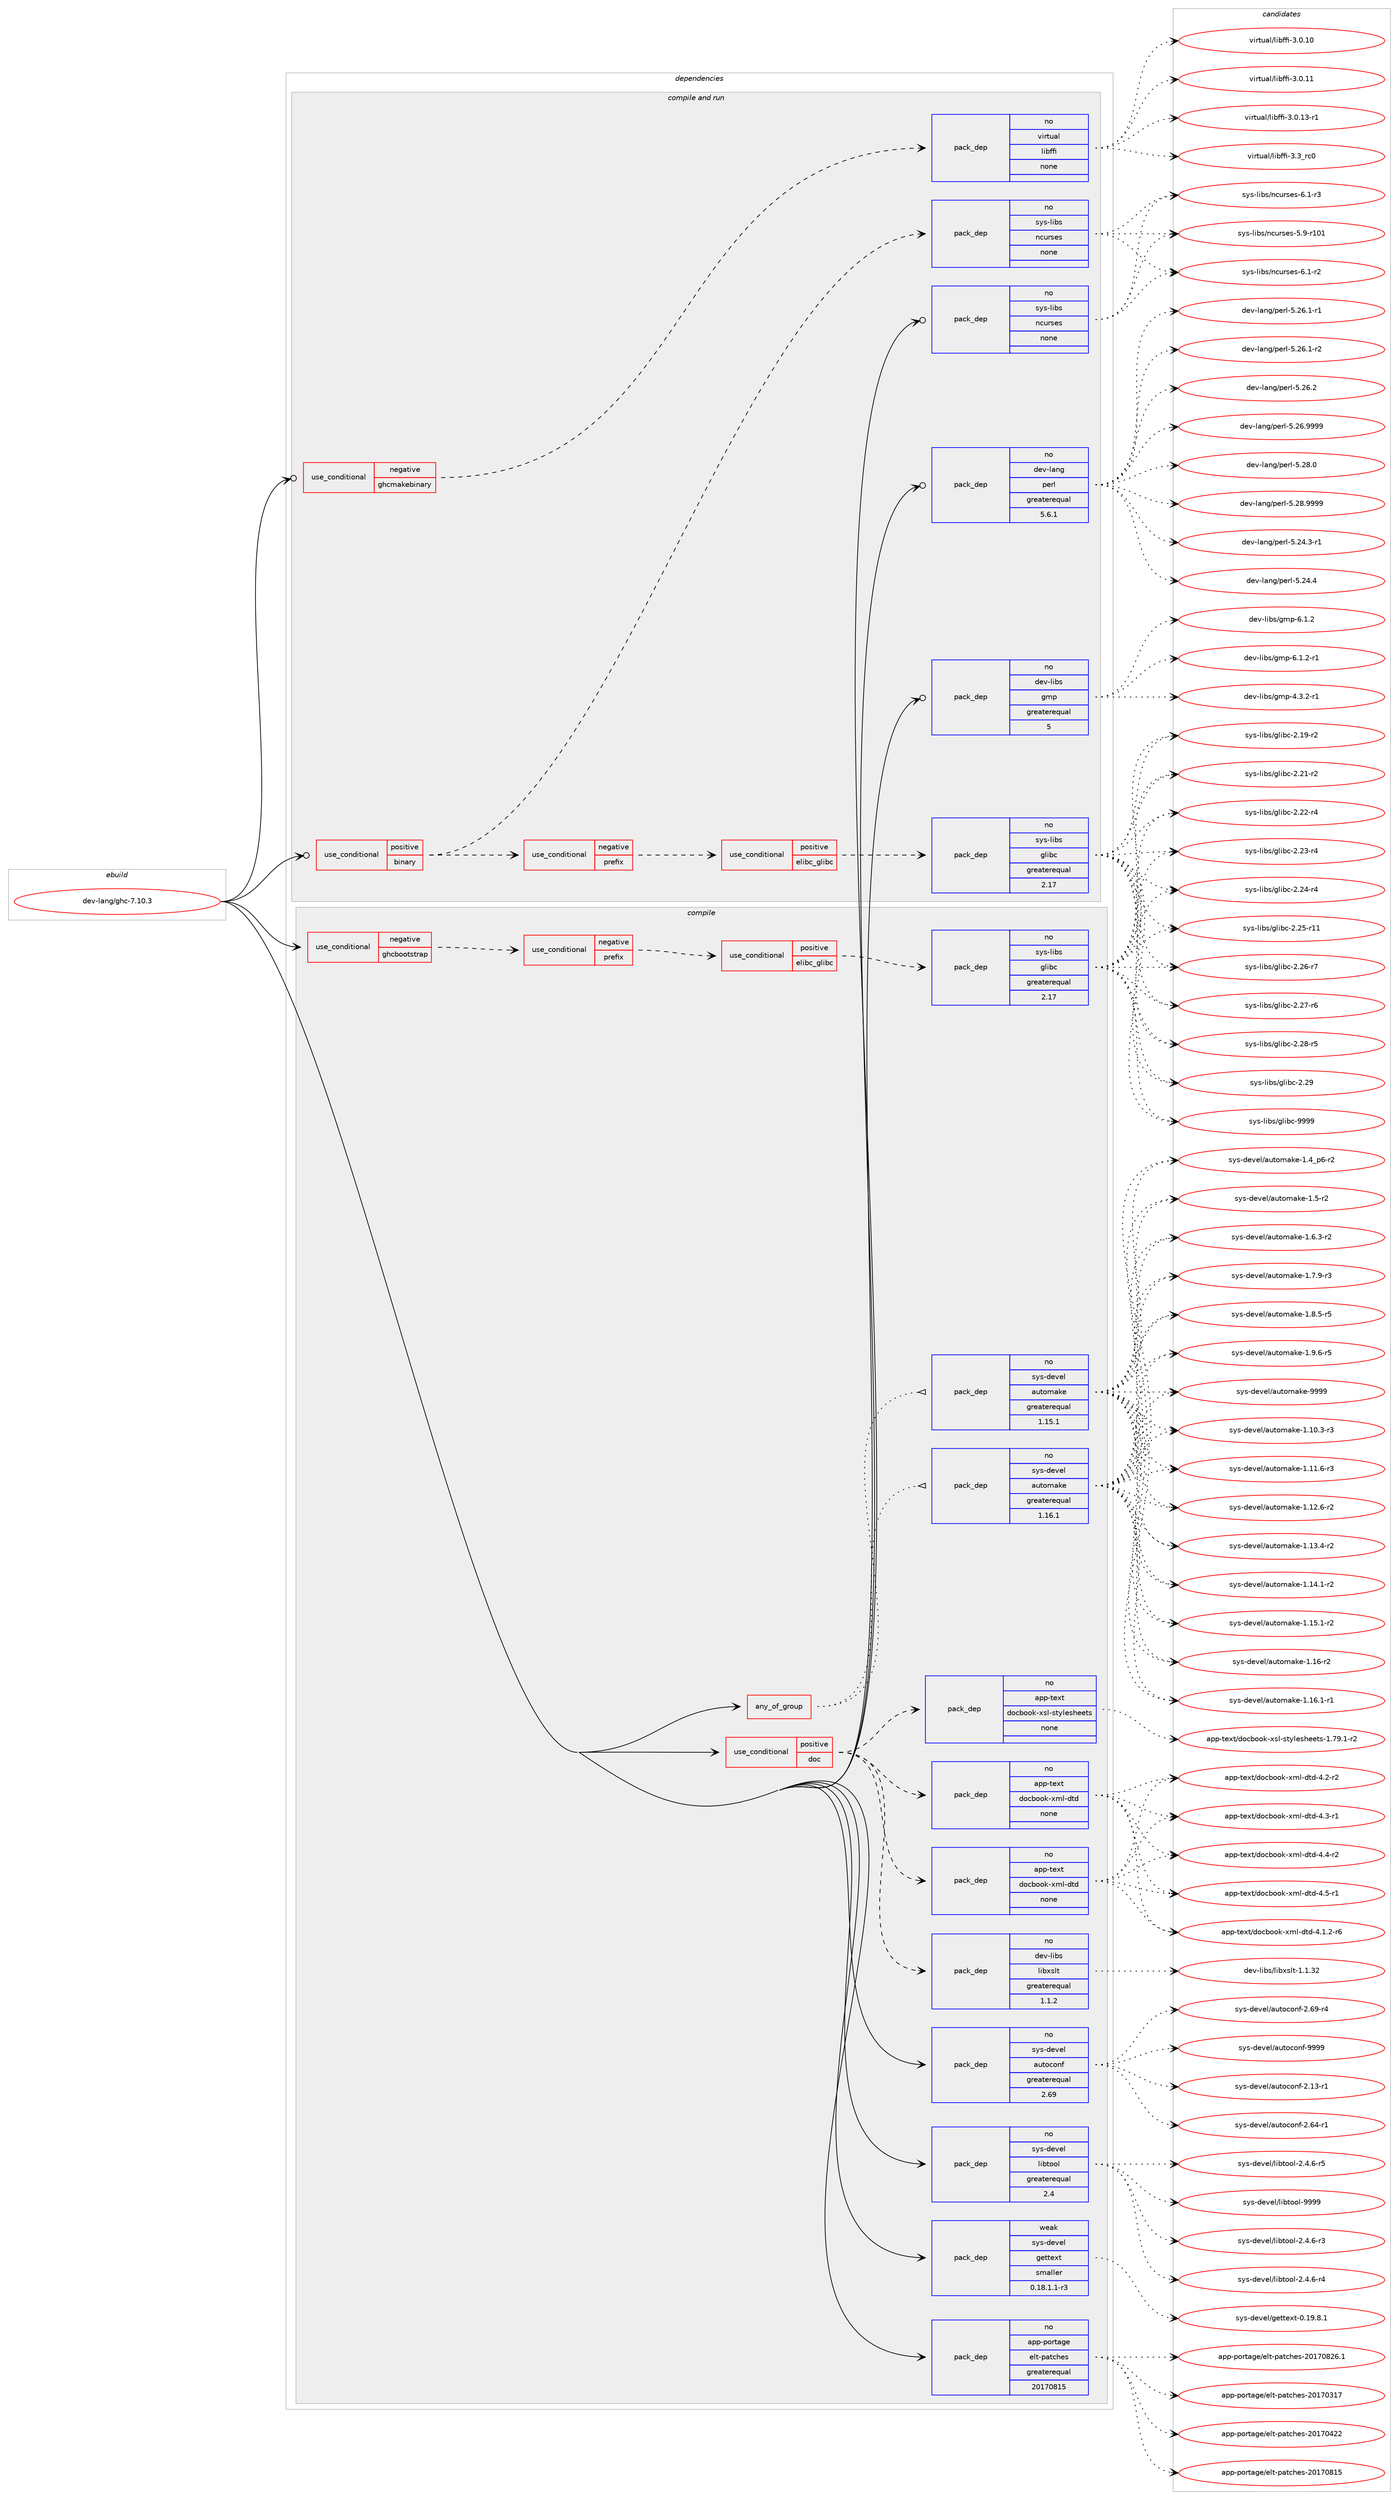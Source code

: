 digraph prolog {

# *************
# Graph options
# *************

newrank=true;
concentrate=true;
compound=true;
graph [rankdir=LR,fontname=Helvetica,fontsize=10,ranksep=1.5];#, ranksep=2.5, nodesep=0.2];
edge  [arrowhead=vee];
node  [fontname=Helvetica,fontsize=10];

# **********
# The ebuild
# **********

subgraph cluster_leftcol {
color=gray;
rank=same;
label=<<i>ebuild</i>>;
id [label="dev-lang/ghc-7.10.3", color=red, width=4, href="../dev-lang/ghc-7.10.3.svg"];
}

# ****************
# The dependencies
# ****************

subgraph cluster_midcol {
color=gray;
label=<<i>dependencies</i>>;
subgraph cluster_compile {
fillcolor="#eeeeee";
style=filled;
label=<<i>compile</i>>;
subgraph any21919 {
dependency1358641 [label=<<TABLE BORDER="0" CELLBORDER="1" CELLSPACING="0" CELLPADDING="4"><TR><TD CELLPADDING="10">any_of_group</TD></TR></TABLE>>, shape=none, color=red];subgraph pack972569 {
dependency1358642 [label=<<TABLE BORDER="0" CELLBORDER="1" CELLSPACING="0" CELLPADDING="4" WIDTH="220"><TR><TD ROWSPAN="6" CELLPADDING="30">pack_dep</TD></TR><TR><TD WIDTH="110">no</TD></TR><TR><TD>sys-devel</TD></TR><TR><TD>automake</TD></TR><TR><TD>greaterequal</TD></TR><TR><TD>1.16.1</TD></TR></TABLE>>, shape=none, color=blue];
}
dependency1358641:e -> dependency1358642:w [weight=20,style="dotted",arrowhead="oinv"];
subgraph pack972570 {
dependency1358643 [label=<<TABLE BORDER="0" CELLBORDER="1" CELLSPACING="0" CELLPADDING="4" WIDTH="220"><TR><TD ROWSPAN="6" CELLPADDING="30">pack_dep</TD></TR><TR><TD WIDTH="110">no</TD></TR><TR><TD>sys-devel</TD></TR><TR><TD>automake</TD></TR><TR><TD>greaterequal</TD></TR><TR><TD>1.15.1</TD></TR></TABLE>>, shape=none, color=blue];
}
dependency1358641:e -> dependency1358643:w [weight=20,style="dotted",arrowhead="oinv"];
}
id:e -> dependency1358641:w [weight=20,style="solid",arrowhead="vee"];
subgraph cond363601 {
dependency1358644 [label=<<TABLE BORDER="0" CELLBORDER="1" CELLSPACING="0" CELLPADDING="4"><TR><TD ROWSPAN="3" CELLPADDING="10">use_conditional</TD></TR><TR><TD>negative</TD></TR><TR><TD>ghcbootstrap</TD></TR></TABLE>>, shape=none, color=red];
subgraph cond363602 {
dependency1358645 [label=<<TABLE BORDER="0" CELLBORDER="1" CELLSPACING="0" CELLPADDING="4"><TR><TD ROWSPAN="3" CELLPADDING="10">use_conditional</TD></TR><TR><TD>negative</TD></TR><TR><TD>prefix</TD></TR></TABLE>>, shape=none, color=red];
subgraph cond363603 {
dependency1358646 [label=<<TABLE BORDER="0" CELLBORDER="1" CELLSPACING="0" CELLPADDING="4"><TR><TD ROWSPAN="3" CELLPADDING="10">use_conditional</TD></TR><TR><TD>positive</TD></TR><TR><TD>elibc_glibc</TD></TR></TABLE>>, shape=none, color=red];
subgraph pack972571 {
dependency1358647 [label=<<TABLE BORDER="0" CELLBORDER="1" CELLSPACING="0" CELLPADDING="4" WIDTH="220"><TR><TD ROWSPAN="6" CELLPADDING="30">pack_dep</TD></TR><TR><TD WIDTH="110">no</TD></TR><TR><TD>sys-libs</TD></TR><TR><TD>glibc</TD></TR><TR><TD>greaterequal</TD></TR><TR><TD>2.17</TD></TR></TABLE>>, shape=none, color=blue];
}
dependency1358646:e -> dependency1358647:w [weight=20,style="dashed",arrowhead="vee"];
}
dependency1358645:e -> dependency1358646:w [weight=20,style="dashed",arrowhead="vee"];
}
dependency1358644:e -> dependency1358645:w [weight=20,style="dashed",arrowhead="vee"];
}
id:e -> dependency1358644:w [weight=20,style="solid",arrowhead="vee"];
subgraph cond363604 {
dependency1358648 [label=<<TABLE BORDER="0" CELLBORDER="1" CELLSPACING="0" CELLPADDING="4"><TR><TD ROWSPAN="3" CELLPADDING="10">use_conditional</TD></TR><TR><TD>positive</TD></TR><TR><TD>doc</TD></TR></TABLE>>, shape=none, color=red];
subgraph pack972572 {
dependency1358649 [label=<<TABLE BORDER="0" CELLBORDER="1" CELLSPACING="0" CELLPADDING="4" WIDTH="220"><TR><TD ROWSPAN="6" CELLPADDING="30">pack_dep</TD></TR><TR><TD WIDTH="110">no</TD></TR><TR><TD>app-text</TD></TR><TR><TD>docbook-xml-dtd</TD></TR><TR><TD>none</TD></TR><TR><TD></TD></TR></TABLE>>, shape=none, color=blue];
}
dependency1358648:e -> dependency1358649:w [weight=20,style="dashed",arrowhead="vee"];
subgraph pack972573 {
dependency1358650 [label=<<TABLE BORDER="0" CELLBORDER="1" CELLSPACING="0" CELLPADDING="4" WIDTH="220"><TR><TD ROWSPAN="6" CELLPADDING="30">pack_dep</TD></TR><TR><TD WIDTH="110">no</TD></TR><TR><TD>app-text</TD></TR><TR><TD>docbook-xml-dtd</TD></TR><TR><TD>none</TD></TR><TR><TD></TD></TR></TABLE>>, shape=none, color=blue];
}
dependency1358648:e -> dependency1358650:w [weight=20,style="dashed",arrowhead="vee"];
subgraph pack972574 {
dependency1358651 [label=<<TABLE BORDER="0" CELLBORDER="1" CELLSPACING="0" CELLPADDING="4" WIDTH="220"><TR><TD ROWSPAN="6" CELLPADDING="30">pack_dep</TD></TR><TR><TD WIDTH="110">no</TD></TR><TR><TD>app-text</TD></TR><TR><TD>docbook-xsl-stylesheets</TD></TR><TR><TD>none</TD></TR><TR><TD></TD></TR></TABLE>>, shape=none, color=blue];
}
dependency1358648:e -> dependency1358651:w [weight=20,style="dashed",arrowhead="vee"];
subgraph pack972575 {
dependency1358652 [label=<<TABLE BORDER="0" CELLBORDER="1" CELLSPACING="0" CELLPADDING="4" WIDTH="220"><TR><TD ROWSPAN="6" CELLPADDING="30">pack_dep</TD></TR><TR><TD WIDTH="110">no</TD></TR><TR><TD>dev-libs</TD></TR><TR><TD>libxslt</TD></TR><TR><TD>greaterequal</TD></TR><TR><TD>1.1.2</TD></TR></TABLE>>, shape=none, color=blue];
}
dependency1358648:e -> dependency1358652:w [weight=20,style="dashed",arrowhead="vee"];
}
id:e -> dependency1358648:w [weight=20,style="solid",arrowhead="vee"];
subgraph pack972576 {
dependency1358653 [label=<<TABLE BORDER="0" CELLBORDER="1" CELLSPACING="0" CELLPADDING="4" WIDTH="220"><TR><TD ROWSPAN="6" CELLPADDING="30">pack_dep</TD></TR><TR><TD WIDTH="110">no</TD></TR><TR><TD>app-portage</TD></TR><TR><TD>elt-patches</TD></TR><TR><TD>greaterequal</TD></TR><TR><TD>20170815</TD></TR></TABLE>>, shape=none, color=blue];
}
id:e -> dependency1358653:w [weight=20,style="solid",arrowhead="vee"];
subgraph pack972577 {
dependency1358654 [label=<<TABLE BORDER="0" CELLBORDER="1" CELLSPACING="0" CELLPADDING="4" WIDTH="220"><TR><TD ROWSPAN="6" CELLPADDING="30">pack_dep</TD></TR><TR><TD WIDTH="110">no</TD></TR><TR><TD>sys-devel</TD></TR><TR><TD>autoconf</TD></TR><TR><TD>greaterequal</TD></TR><TR><TD>2.69</TD></TR></TABLE>>, shape=none, color=blue];
}
id:e -> dependency1358654:w [weight=20,style="solid",arrowhead="vee"];
subgraph pack972578 {
dependency1358655 [label=<<TABLE BORDER="0" CELLBORDER="1" CELLSPACING="0" CELLPADDING="4" WIDTH="220"><TR><TD ROWSPAN="6" CELLPADDING="30">pack_dep</TD></TR><TR><TD WIDTH="110">no</TD></TR><TR><TD>sys-devel</TD></TR><TR><TD>libtool</TD></TR><TR><TD>greaterequal</TD></TR><TR><TD>2.4</TD></TR></TABLE>>, shape=none, color=blue];
}
id:e -> dependency1358655:w [weight=20,style="solid",arrowhead="vee"];
subgraph pack972579 {
dependency1358656 [label=<<TABLE BORDER="0" CELLBORDER="1" CELLSPACING="0" CELLPADDING="4" WIDTH="220"><TR><TD ROWSPAN="6" CELLPADDING="30">pack_dep</TD></TR><TR><TD WIDTH="110">weak</TD></TR><TR><TD>sys-devel</TD></TR><TR><TD>gettext</TD></TR><TR><TD>smaller</TD></TR><TR><TD>0.18.1.1-r3</TD></TR></TABLE>>, shape=none, color=blue];
}
id:e -> dependency1358656:w [weight=20,style="solid",arrowhead="vee"];
}
subgraph cluster_compileandrun {
fillcolor="#eeeeee";
style=filled;
label=<<i>compile and run</i>>;
subgraph cond363605 {
dependency1358657 [label=<<TABLE BORDER="0" CELLBORDER="1" CELLSPACING="0" CELLPADDING="4"><TR><TD ROWSPAN="3" CELLPADDING="10">use_conditional</TD></TR><TR><TD>negative</TD></TR><TR><TD>ghcmakebinary</TD></TR></TABLE>>, shape=none, color=red];
subgraph pack972580 {
dependency1358658 [label=<<TABLE BORDER="0" CELLBORDER="1" CELLSPACING="0" CELLPADDING="4" WIDTH="220"><TR><TD ROWSPAN="6" CELLPADDING="30">pack_dep</TD></TR><TR><TD WIDTH="110">no</TD></TR><TR><TD>virtual</TD></TR><TR><TD>libffi</TD></TR><TR><TD>none</TD></TR><TR><TD></TD></TR></TABLE>>, shape=none, color=blue];
}
dependency1358657:e -> dependency1358658:w [weight=20,style="dashed",arrowhead="vee"];
}
id:e -> dependency1358657:w [weight=20,style="solid",arrowhead="odotvee"];
subgraph cond363606 {
dependency1358659 [label=<<TABLE BORDER="0" CELLBORDER="1" CELLSPACING="0" CELLPADDING="4"><TR><TD ROWSPAN="3" CELLPADDING="10">use_conditional</TD></TR><TR><TD>positive</TD></TR><TR><TD>binary</TD></TR></TABLE>>, shape=none, color=red];
subgraph cond363607 {
dependency1358660 [label=<<TABLE BORDER="0" CELLBORDER="1" CELLSPACING="0" CELLPADDING="4"><TR><TD ROWSPAN="3" CELLPADDING="10">use_conditional</TD></TR><TR><TD>negative</TD></TR><TR><TD>prefix</TD></TR></TABLE>>, shape=none, color=red];
subgraph cond363608 {
dependency1358661 [label=<<TABLE BORDER="0" CELLBORDER="1" CELLSPACING="0" CELLPADDING="4"><TR><TD ROWSPAN="3" CELLPADDING="10">use_conditional</TD></TR><TR><TD>positive</TD></TR><TR><TD>elibc_glibc</TD></TR></TABLE>>, shape=none, color=red];
subgraph pack972581 {
dependency1358662 [label=<<TABLE BORDER="0" CELLBORDER="1" CELLSPACING="0" CELLPADDING="4" WIDTH="220"><TR><TD ROWSPAN="6" CELLPADDING="30">pack_dep</TD></TR><TR><TD WIDTH="110">no</TD></TR><TR><TD>sys-libs</TD></TR><TR><TD>glibc</TD></TR><TR><TD>greaterequal</TD></TR><TR><TD>2.17</TD></TR></TABLE>>, shape=none, color=blue];
}
dependency1358661:e -> dependency1358662:w [weight=20,style="dashed",arrowhead="vee"];
}
dependency1358660:e -> dependency1358661:w [weight=20,style="dashed",arrowhead="vee"];
}
dependency1358659:e -> dependency1358660:w [weight=20,style="dashed",arrowhead="vee"];
subgraph pack972582 {
dependency1358663 [label=<<TABLE BORDER="0" CELLBORDER="1" CELLSPACING="0" CELLPADDING="4" WIDTH="220"><TR><TD ROWSPAN="6" CELLPADDING="30">pack_dep</TD></TR><TR><TD WIDTH="110">no</TD></TR><TR><TD>sys-libs</TD></TR><TR><TD>ncurses</TD></TR><TR><TD>none</TD></TR><TR><TD></TD></TR></TABLE>>, shape=none, color=blue];
}
dependency1358659:e -> dependency1358663:w [weight=20,style="dashed",arrowhead="vee"];
}
id:e -> dependency1358659:w [weight=20,style="solid",arrowhead="odotvee"];
subgraph pack972583 {
dependency1358664 [label=<<TABLE BORDER="0" CELLBORDER="1" CELLSPACING="0" CELLPADDING="4" WIDTH="220"><TR><TD ROWSPAN="6" CELLPADDING="30">pack_dep</TD></TR><TR><TD WIDTH="110">no</TD></TR><TR><TD>dev-lang</TD></TR><TR><TD>perl</TD></TR><TR><TD>greaterequal</TD></TR><TR><TD>5.6.1</TD></TR></TABLE>>, shape=none, color=blue];
}
id:e -> dependency1358664:w [weight=20,style="solid",arrowhead="odotvee"];
subgraph pack972584 {
dependency1358665 [label=<<TABLE BORDER="0" CELLBORDER="1" CELLSPACING="0" CELLPADDING="4" WIDTH="220"><TR><TD ROWSPAN="6" CELLPADDING="30">pack_dep</TD></TR><TR><TD WIDTH="110">no</TD></TR><TR><TD>dev-libs</TD></TR><TR><TD>gmp</TD></TR><TR><TD>greaterequal</TD></TR><TR><TD>5</TD></TR></TABLE>>, shape=none, color=blue];
}
id:e -> dependency1358665:w [weight=20,style="solid",arrowhead="odotvee"];
subgraph pack972585 {
dependency1358666 [label=<<TABLE BORDER="0" CELLBORDER="1" CELLSPACING="0" CELLPADDING="4" WIDTH="220"><TR><TD ROWSPAN="6" CELLPADDING="30">pack_dep</TD></TR><TR><TD WIDTH="110">no</TD></TR><TR><TD>sys-libs</TD></TR><TR><TD>ncurses</TD></TR><TR><TD>none</TD></TR><TR><TD></TD></TR></TABLE>>, shape=none, color=blue];
}
id:e -> dependency1358666:w [weight=20,style="solid",arrowhead="odotvee"];
}
subgraph cluster_run {
fillcolor="#eeeeee";
style=filled;
label=<<i>run</i>>;
}
}

# **************
# The candidates
# **************

subgraph cluster_choices {
rank=same;
color=gray;
label=<<i>candidates</i>>;

subgraph choice972569 {
color=black;
nodesep=1;
choice11512111545100101118101108479711711611110997107101454946494846514511451 [label="sys-devel/automake-1.10.3-r3", color=red, width=4,href="../sys-devel/automake-1.10.3-r3.svg"];
choice11512111545100101118101108479711711611110997107101454946494946544511451 [label="sys-devel/automake-1.11.6-r3", color=red, width=4,href="../sys-devel/automake-1.11.6-r3.svg"];
choice11512111545100101118101108479711711611110997107101454946495046544511450 [label="sys-devel/automake-1.12.6-r2", color=red, width=4,href="../sys-devel/automake-1.12.6-r2.svg"];
choice11512111545100101118101108479711711611110997107101454946495146524511450 [label="sys-devel/automake-1.13.4-r2", color=red, width=4,href="../sys-devel/automake-1.13.4-r2.svg"];
choice11512111545100101118101108479711711611110997107101454946495246494511450 [label="sys-devel/automake-1.14.1-r2", color=red, width=4,href="../sys-devel/automake-1.14.1-r2.svg"];
choice11512111545100101118101108479711711611110997107101454946495346494511450 [label="sys-devel/automake-1.15.1-r2", color=red, width=4,href="../sys-devel/automake-1.15.1-r2.svg"];
choice1151211154510010111810110847971171161111099710710145494649544511450 [label="sys-devel/automake-1.16-r2", color=red, width=4,href="../sys-devel/automake-1.16-r2.svg"];
choice11512111545100101118101108479711711611110997107101454946495446494511449 [label="sys-devel/automake-1.16.1-r1", color=red, width=4,href="../sys-devel/automake-1.16.1-r1.svg"];
choice115121115451001011181011084797117116111109971071014549465295112544511450 [label="sys-devel/automake-1.4_p6-r2", color=red, width=4,href="../sys-devel/automake-1.4_p6-r2.svg"];
choice11512111545100101118101108479711711611110997107101454946534511450 [label="sys-devel/automake-1.5-r2", color=red, width=4,href="../sys-devel/automake-1.5-r2.svg"];
choice115121115451001011181011084797117116111109971071014549465446514511450 [label="sys-devel/automake-1.6.3-r2", color=red, width=4,href="../sys-devel/automake-1.6.3-r2.svg"];
choice115121115451001011181011084797117116111109971071014549465546574511451 [label="sys-devel/automake-1.7.9-r3", color=red, width=4,href="../sys-devel/automake-1.7.9-r3.svg"];
choice115121115451001011181011084797117116111109971071014549465646534511453 [label="sys-devel/automake-1.8.5-r5", color=red, width=4,href="../sys-devel/automake-1.8.5-r5.svg"];
choice115121115451001011181011084797117116111109971071014549465746544511453 [label="sys-devel/automake-1.9.6-r5", color=red, width=4,href="../sys-devel/automake-1.9.6-r5.svg"];
choice115121115451001011181011084797117116111109971071014557575757 [label="sys-devel/automake-9999", color=red, width=4,href="../sys-devel/automake-9999.svg"];
dependency1358642:e -> choice11512111545100101118101108479711711611110997107101454946494846514511451:w [style=dotted,weight="100"];
dependency1358642:e -> choice11512111545100101118101108479711711611110997107101454946494946544511451:w [style=dotted,weight="100"];
dependency1358642:e -> choice11512111545100101118101108479711711611110997107101454946495046544511450:w [style=dotted,weight="100"];
dependency1358642:e -> choice11512111545100101118101108479711711611110997107101454946495146524511450:w [style=dotted,weight="100"];
dependency1358642:e -> choice11512111545100101118101108479711711611110997107101454946495246494511450:w [style=dotted,weight="100"];
dependency1358642:e -> choice11512111545100101118101108479711711611110997107101454946495346494511450:w [style=dotted,weight="100"];
dependency1358642:e -> choice1151211154510010111810110847971171161111099710710145494649544511450:w [style=dotted,weight="100"];
dependency1358642:e -> choice11512111545100101118101108479711711611110997107101454946495446494511449:w [style=dotted,weight="100"];
dependency1358642:e -> choice115121115451001011181011084797117116111109971071014549465295112544511450:w [style=dotted,weight="100"];
dependency1358642:e -> choice11512111545100101118101108479711711611110997107101454946534511450:w [style=dotted,weight="100"];
dependency1358642:e -> choice115121115451001011181011084797117116111109971071014549465446514511450:w [style=dotted,weight="100"];
dependency1358642:e -> choice115121115451001011181011084797117116111109971071014549465546574511451:w [style=dotted,weight="100"];
dependency1358642:e -> choice115121115451001011181011084797117116111109971071014549465646534511453:w [style=dotted,weight="100"];
dependency1358642:e -> choice115121115451001011181011084797117116111109971071014549465746544511453:w [style=dotted,weight="100"];
dependency1358642:e -> choice115121115451001011181011084797117116111109971071014557575757:w [style=dotted,weight="100"];
}
subgraph choice972570 {
color=black;
nodesep=1;
choice11512111545100101118101108479711711611110997107101454946494846514511451 [label="sys-devel/automake-1.10.3-r3", color=red, width=4,href="../sys-devel/automake-1.10.3-r3.svg"];
choice11512111545100101118101108479711711611110997107101454946494946544511451 [label="sys-devel/automake-1.11.6-r3", color=red, width=4,href="../sys-devel/automake-1.11.6-r3.svg"];
choice11512111545100101118101108479711711611110997107101454946495046544511450 [label="sys-devel/automake-1.12.6-r2", color=red, width=4,href="../sys-devel/automake-1.12.6-r2.svg"];
choice11512111545100101118101108479711711611110997107101454946495146524511450 [label="sys-devel/automake-1.13.4-r2", color=red, width=4,href="../sys-devel/automake-1.13.4-r2.svg"];
choice11512111545100101118101108479711711611110997107101454946495246494511450 [label="sys-devel/automake-1.14.1-r2", color=red, width=4,href="../sys-devel/automake-1.14.1-r2.svg"];
choice11512111545100101118101108479711711611110997107101454946495346494511450 [label="sys-devel/automake-1.15.1-r2", color=red, width=4,href="../sys-devel/automake-1.15.1-r2.svg"];
choice1151211154510010111810110847971171161111099710710145494649544511450 [label="sys-devel/automake-1.16-r2", color=red, width=4,href="../sys-devel/automake-1.16-r2.svg"];
choice11512111545100101118101108479711711611110997107101454946495446494511449 [label="sys-devel/automake-1.16.1-r1", color=red, width=4,href="../sys-devel/automake-1.16.1-r1.svg"];
choice115121115451001011181011084797117116111109971071014549465295112544511450 [label="sys-devel/automake-1.4_p6-r2", color=red, width=4,href="../sys-devel/automake-1.4_p6-r2.svg"];
choice11512111545100101118101108479711711611110997107101454946534511450 [label="sys-devel/automake-1.5-r2", color=red, width=4,href="../sys-devel/automake-1.5-r2.svg"];
choice115121115451001011181011084797117116111109971071014549465446514511450 [label="sys-devel/automake-1.6.3-r2", color=red, width=4,href="../sys-devel/automake-1.6.3-r2.svg"];
choice115121115451001011181011084797117116111109971071014549465546574511451 [label="sys-devel/automake-1.7.9-r3", color=red, width=4,href="../sys-devel/automake-1.7.9-r3.svg"];
choice115121115451001011181011084797117116111109971071014549465646534511453 [label="sys-devel/automake-1.8.5-r5", color=red, width=4,href="../sys-devel/automake-1.8.5-r5.svg"];
choice115121115451001011181011084797117116111109971071014549465746544511453 [label="sys-devel/automake-1.9.6-r5", color=red, width=4,href="../sys-devel/automake-1.9.6-r5.svg"];
choice115121115451001011181011084797117116111109971071014557575757 [label="sys-devel/automake-9999", color=red, width=4,href="../sys-devel/automake-9999.svg"];
dependency1358643:e -> choice11512111545100101118101108479711711611110997107101454946494846514511451:w [style=dotted,weight="100"];
dependency1358643:e -> choice11512111545100101118101108479711711611110997107101454946494946544511451:w [style=dotted,weight="100"];
dependency1358643:e -> choice11512111545100101118101108479711711611110997107101454946495046544511450:w [style=dotted,weight="100"];
dependency1358643:e -> choice11512111545100101118101108479711711611110997107101454946495146524511450:w [style=dotted,weight="100"];
dependency1358643:e -> choice11512111545100101118101108479711711611110997107101454946495246494511450:w [style=dotted,weight="100"];
dependency1358643:e -> choice11512111545100101118101108479711711611110997107101454946495346494511450:w [style=dotted,weight="100"];
dependency1358643:e -> choice1151211154510010111810110847971171161111099710710145494649544511450:w [style=dotted,weight="100"];
dependency1358643:e -> choice11512111545100101118101108479711711611110997107101454946495446494511449:w [style=dotted,weight="100"];
dependency1358643:e -> choice115121115451001011181011084797117116111109971071014549465295112544511450:w [style=dotted,weight="100"];
dependency1358643:e -> choice11512111545100101118101108479711711611110997107101454946534511450:w [style=dotted,weight="100"];
dependency1358643:e -> choice115121115451001011181011084797117116111109971071014549465446514511450:w [style=dotted,weight="100"];
dependency1358643:e -> choice115121115451001011181011084797117116111109971071014549465546574511451:w [style=dotted,weight="100"];
dependency1358643:e -> choice115121115451001011181011084797117116111109971071014549465646534511453:w [style=dotted,weight="100"];
dependency1358643:e -> choice115121115451001011181011084797117116111109971071014549465746544511453:w [style=dotted,weight="100"];
dependency1358643:e -> choice115121115451001011181011084797117116111109971071014557575757:w [style=dotted,weight="100"];
}
subgraph choice972571 {
color=black;
nodesep=1;
choice115121115451081059811547103108105989945504649574511450 [label="sys-libs/glibc-2.19-r2", color=red, width=4,href="../sys-libs/glibc-2.19-r2.svg"];
choice115121115451081059811547103108105989945504650494511450 [label="sys-libs/glibc-2.21-r2", color=red, width=4,href="../sys-libs/glibc-2.21-r2.svg"];
choice115121115451081059811547103108105989945504650504511452 [label="sys-libs/glibc-2.22-r4", color=red, width=4,href="../sys-libs/glibc-2.22-r4.svg"];
choice115121115451081059811547103108105989945504650514511452 [label="sys-libs/glibc-2.23-r4", color=red, width=4,href="../sys-libs/glibc-2.23-r4.svg"];
choice115121115451081059811547103108105989945504650524511452 [label="sys-libs/glibc-2.24-r4", color=red, width=4,href="../sys-libs/glibc-2.24-r4.svg"];
choice11512111545108105981154710310810598994550465053451144949 [label="sys-libs/glibc-2.25-r11", color=red, width=4,href="../sys-libs/glibc-2.25-r11.svg"];
choice115121115451081059811547103108105989945504650544511455 [label="sys-libs/glibc-2.26-r7", color=red, width=4,href="../sys-libs/glibc-2.26-r7.svg"];
choice115121115451081059811547103108105989945504650554511454 [label="sys-libs/glibc-2.27-r6", color=red, width=4,href="../sys-libs/glibc-2.27-r6.svg"];
choice115121115451081059811547103108105989945504650564511453 [label="sys-libs/glibc-2.28-r5", color=red, width=4,href="../sys-libs/glibc-2.28-r5.svg"];
choice11512111545108105981154710310810598994550465057 [label="sys-libs/glibc-2.29", color=red, width=4,href="../sys-libs/glibc-2.29.svg"];
choice11512111545108105981154710310810598994557575757 [label="sys-libs/glibc-9999", color=red, width=4,href="../sys-libs/glibc-9999.svg"];
dependency1358647:e -> choice115121115451081059811547103108105989945504649574511450:w [style=dotted,weight="100"];
dependency1358647:e -> choice115121115451081059811547103108105989945504650494511450:w [style=dotted,weight="100"];
dependency1358647:e -> choice115121115451081059811547103108105989945504650504511452:w [style=dotted,weight="100"];
dependency1358647:e -> choice115121115451081059811547103108105989945504650514511452:w [style=dotted,weight="100"];
dependency1358647:e -> choice115121115451081059811547103108105989945504650524511452:w [style=dotted,weight="100"];
dependency1358647:e -> choice11512111545108105981154710310810598994550465053451144949:w [style=dotted,weight="100"];
dependency1358647:e -> choice115121115451081059811547103108105989945504650544511455:w [style=dotted,weight="100"];
dependency1358647:e -> choice115121115451081059811547103108105989945504650554511454:w [style=dotted,weight="100"];
dependency1358647:e -> choice115121115451081059811547103108105989945504650564511453:w [style=dotted,weight="100"];
dependency1358647:e -> choice11512111545108105981154710310810598994550465057:w [style=dotted,weight="100"];
dependency1358647:e -> choice11512111545108105981154710310810598994557575757:w [style=dotted,weight="100"];
}
subgraph choice972572 {
color=black;
nodesep=1;
choice971121124511610112011647100111999811111110745120109108451001161004552464946504511454 [label="app-text/docbook-xml-dtd-4.1.2-r6", color=red, width=4,href="../app-text/docbook-xml-dtd-4.1.2-r6.svg"];
choice97112112451161011201164710011199981111111074512010910845100116100455246504511450 [label="app-text/docbook-xml-dtd-4.2-r2", color=red, width=4,href="../app-text/docbook-xml-dtd-4.2-r2.svg"];
choice97112112451161011201164710011199981111111074512010910845100116100455246514511449 [label="app-text/docbook-xml-dtd-4.3-r1", color=red, width=4,href="../app-text/docbook-xml-dtd-4.3-r1.svg"];
choice97112112451161011201164710011199981111111074512010910845100116100455246524511450 [label="app-text/docbook-xml-dtd-4.4-r2", color=red, width=4,href="../app-text/docbook-xml-dtd-4.4-r2.svg"];
choice97112112451161011201164710011199981111111074512010910845100116100455246534511449 [label="app-text/docbook-xml-dtd-4.5-r1", color=red, width=4,href="../app-text/docbook-xml-dtd-4.5-r1.svg"];
dependency1358649:e -> choice971121124511610112011647100111999811111110745120109108451001161004552464946504511454:w [style=dotted,weight="100"];
dependency1358649:e -> choice97112112451161011201164710011199981111111074512010910845100116100455246504511450:w [style=dotted,weight="100"];
dependency1358649:e -> choice97112112451161011201164710011199981111111074512010910845100116100455246514511449:w [style=dotted,weight="100"];
dependency1358649:e -> choice97112112451161011201164710011199981111111074512010910845100116100455246524511450:w [style=dotted,weight="100"];
dependency1358649:e -> choice97112112451161011201164710011199981111111074512010910845100116100455246534511449:w [style=dotted,weight="100"];
}
subgraph choice972573 {
color=black;
nodesep=1;
choice971121124511610112011647100111999811111110745120109108451001161004552464946504511454 [label="app-text/docbook-xml-dtd-4.1.2-r6", color=red, width=4,href="../app-text/docbook-xml-dtd-4.1.2-r6.svg"];
choice97112112451161011201164710011199981111111074512010910845100116100455246504511450 [label="app-text/docbook-xml-dtd-4.2-r2", color=red, width=4,href="../app-text/docbook-xml-dtd-4.2-r2.svg"];
choice97112112451161011201164710011199981111111074512010910845100116100455246514511449 [label="app-text/docbook-xml-dtd-4.3-r1", color=red, width=4,href="../app-text/docbook-xml-dtd-4.3-r1.svg"];
choice97112112451161011201164710011199981111111074512010910845100116100455246524511450 [label="app-text/docbook-xml-dtd-4.4-r2", color=red, width=4,href="../app-text/docbook-xml-dtd-4.4-r2.svg"];
choice97112112451161011201164710011199981111111074512010910845100116100455246534511449 [label="app-text/docbook-xml-dtd-4.5-r1", color=red, width=4,href="../app-text/docbook-xml-dtd-4.5-r1.svg"];
dependency1358650:e -> choice971121124511610112011647100111999811111110745120109108451001161004552464946504511454:w [style=dotted,weight="100"];
dependency1358650:e -> choice97112112451161011201164710011199981111111074512010910845100116100455246504511450:w [style=dotted,weight="100"];
dependency1358650:e -> choice97112112451161011201164710011199981111111074512010910845100116100455246514511449:w [style=dotted,weight="100"];
dependency1358650:e -> choice97112112451161011201164710011199981111111074512010910845100116100455246524511450:w [style=dotted,weight="100"];
dependency1358650:e -> choice97112112451161011201164710011199981111111074512010910845100116100455246534511449:w [style=dotted,weight="100"];
}
subgraph choice972574 {
color=black;
nodesep=1;
choice97112112451161011201164710011199981111111074512011510845115116121108101115104101101116115454946555746494511450 [label="app-text/docbook-xsl-stylesheets-1.79.1-r2", color=red, width=4,href="../app-text/docbook-xsl-stylesheets-1.79.1-r2.svg"];
dependency1358651:e -> choice97112112451161011201164710011199981111111074512011510845115116121108101115104101101116115454946555746494511450:w [style=dotted,weight="100"];
}
subgraph choice972575 {
color=black;
nodesep=1;
choice1001011184510810598115471081059812011510811645494649465150 [label="dev-libs/libxslt-1.1.32", color=red, width=4,href="../dev-libs/libxslt-1.1.32.svg"];
dependency1358652:e -> choice1001011184510810598115471081059812011510811645494649465150:w [style=dotted,weight="100"];
}
subgraph choice972576 {
color=black;
nodesep=1;
choice97112112451121111141169710310147101108116451129711699104101115455048495548514955 [label="app-portage/elt-patches-20170317", color=red, width=4,href="../app-portage/elt-patches-20170317.svg"];
choice97112112451121111141169710310147101108116451129711699104101115455048495548525050 [label="app-portage/elt-patches-20170422", color=red, width=4,href="../app-portage/elt-patches-20170422.svg"];
choice97112112451121111141169710310147101108116451129711699104101115455048495548564953 [label="app-portage/elt-patches-20170815", color=red, width=4,href="../app-portage/elt-patches-20170815.svg"];
choice971121124511211111411697103101471011081164511297116991041011154550484955485650544649 [label="app-portage/elt-patches-20170826.1", color=red, width=4,href="../app-portage/elt-patches-20170826.1.svg"];
dependency1358653:e -> choice97112112451121111141169710310147101108116451129711699104101115455048495548514955:w [style=dotted,weight="100"];
dependency1358653:e -> choice97112112451121111141169710310147101108116451129711699104101115455048495548525050:w [style=dotted,weight="100"];
dependency1358653:e -> choice97112112451121111141169710310147101108116451129711699104101115455048495548564953:w [style=dotted,weight="100"];
dependency1358653:e -> choice971121124511211111411697103101471011081164511297116991041011154550484955485650544649:w [style=dotted,weight="100"];
}
subgraph choice972577 {
color=black;
nodesep=1;
choice1151211154510010111810110847971171161119911111010245504649514511449 [label="sys-devel/autoconf-2.13-r1", color=red, width=4,href="../sys-devel/autoconf-2.13-r1.svg"];
choice1151211154510010111810110847971171161119911111010245504654524511449 [label="sys-devel/autoconf-2.64-r1", color=red, width=4,href="../sys-devel/autoconf-2.64-r1.svg"];
choice1151211154510010111810110847971171161119911111010245504654574511452 [label="sys-devel/autoconf-2.69-r4", color=red, width=4,href="../sys-devel/autoconf-2.69-r4.svg"];
choice115121115451001011181011084797117116111991111101024557575757 [label="sys-devel/autoconf-9999", color=red, width=4,href="../sys-devel/autoconf-9999.svg"];
dependency1358654:e -> choice1151211154510010111810110847971171161119911111010245504649514511449:w [style=dotted,weight="100"];
dependency1358654:e -> choice1151211154510010111810110847971171161119911111010245504654524511449:w [style=dotted,weight="100"];
dependency1358654:e -> choice1151211154510010111810110847971171161119911111010245504654574511452:w [style=dotted,weight="100"];
dependency1358654:e -> choice115121115451001011181011084797117116111991111101024557575757:w [style=dotted,weight="100"];
}
subgraph choice972578 {
color=black;
nodesep=1;
choice1151211154510010111810110847108105981161111111084550465246544511451 [label="sys-devel/libtool-2.4.6-r3", color=red, width=4,href="../sys-devel/libtool-2.4.6-r3.svg"];
choice1151211154510010111810110847108105981161111111084550465246544511452 [label="sys-devel/libtool-2.4.6-r4", color=red, width=4,href="../sys-devel/libtool-2.4.6-r4.svg"];
choice1151211154510010111810110847108105981161111111084550465246544511453 [label="sys-devel/libtool-2.4.6-r5", color=red, width=4,href="../sys-devel/libtool-2.4.6-r5.svg"];
choice1151211154510010111810110847108105981161111111084557575757 [label="sys-devel/libtool-9999", color=red, width=4,href="../sys-devel/libtool-9999.svg"];
dependency1358655:e -> choice1151211154510010111810110847108105981161111111084550465246544511451:w [style=dotted,weight="100"];
dependency1358655:e -> choice1151211154510010111810110847108105981161111111084550465246544511452:w [style=dotted,weight="100"];
dependency1358655:e -> choice1151211154510010111810110847108105981161111111084550465246544511453:w [style=dotted,weight="100"];
dependency1358655:e -> choice1151211154510010111810110847108105981161111111084557575757:w [style=dotted,weight="100"];
}
subgraph choice972579 {
color=black;
nodesep=1;
choice1151211154510010111810110847103101116116101120116454846495746564649 [label="sys-devel/gettext-0.19.8.1", color=red, width=4,href="../sys-devel/gettext-0.19.8.1.svg"];
dependency1358656:e -> choice1151211154510010111810110847103101116116101120116454846495746564649:w [style=dotted,weight="100"];
}
subgraph choice972580 {
color=black;
nodesep=1;
choice11810511411611797108471081059810210210545514648464948 [label="virtual/libffi-3.0.10", color=red, width=4,href="../virtual/libffi-3.0.10.svg"];
choice11810511411611797108471081059810210210545514648464949 [label="virtual/libffi-3.0.11", color=red, width=4,href="../virtual/libffi-3.0.11.svg"];
choice118105114116117971084710810598102102105455146484649514511449 [label="virtual/libffi-3.0.13-r1", color=red, width=4,href="../virtual/libffi-3.0.13-r1.svg"];
choice11810511411611797108471081059810210210545514651951149948 [label="virtual/libffi-3.3_rc0", color=red, width=4,href="../virtual/libffi-3.3_rc0.svg"];
dependency1358658:e -> choice11810511411611797108471081059810210210545514648464948:w [style=dotted,weight="100"];
dependency1358658:e -> choice11810511411611797108471081059810210210545514648464949:w [style=dotted,weight="100"];
dependency1358658:e -> choice118105114116117971084710810598102102105455146484649514511449:w [style=dotted,weight="100"];
dependency1358658:e -> choice11810511411611797108471081059810210210545514651951149948:w [style=dotted,weight="100"];
}
subgraph choice972581 {
color=black;
nodesep=1;
choice115121115451081059811547103108105989945504649574511450 [label="sys-libs/glibc-2.19-r2", color=red, width=4,href="../sys-libs/glibc-2.19-r2.svg"];
choice115121115451081059811547103108105989945504650494511450 [label="sys-libs/glibc-2.21-r2", color=red, width=4,href="../sys-libs/glibc-2.21-r2.svg"];
choice115121115451081059811547103108105989945504650504511452 [label="sys-libs/glibc-2.22-r4", color=red, width=4,href="../sys-libs/glibc-2.22-r4.svg"];
choice115121115451081059811547103108105989945504650514511452 [label="sys-libs/glibc-2.23-r4", color=red, width=4,href="../sys-libs/glibc-2.23-r4.svg"];
choice115121115451081059811547103108105989945504650524511452 [label="sys-libs/glibc-2.24-r4", color=red, width=4,href="../sys-libs/glibc-2.24-r4.svg"];
choice11512111545108105981154710310810598994550465053451144949 [label="sys-libs/glibc-2.25-r11", color=red, width=4,href="../sys-libs/glibc-2.25-r11.svg"];
choice115121115451081059811547103108105989945504650544511455 [label="sys-libs/glibc-2.26-r7", color=red, width=4,href="../sys-libs/glibc-2.26-r7.svg"];
choice115121115451081059811547103108105989945504650554511454 [label="sys-libs/glibc-2.27-r6", color=red, width=4,href="../sys-libs/glibc-2.27-r6.svg"];
choice115121115451081059811547103108105989945504650564511453 [label="sys-libs/glibc-2.28-r5", color=red, width=4,href="../sys-libs/glibc-2.28-r5.svg"];
choice11512111545108105981154710310810598994550465057 [label="sys-libs/glibc-2.29", color=red, width=4,href="../sys-libs/glibc-2.29.svg"];
choice11512111545108105981154710310810598994557575757 [label="sys-libs/glibc-9999", color=red, width=4,href="../sys-libs/glibc-9999.svg"];
dependency1358662:e -> choice115121115451081059811547103108105989945504649574511450:w [style=dotted,weight="100"];
dependency1358662:e -> choice115121115451081059811547103108105989945504650494511450:w [style=dotted,weight="100"];
dependency1358662:e -> choice115121115451081059811547103108105989945504650504511452:w [style=dotted,weight="100"];
dependency1358662:e -> choice115121115451081059811547103108105989945504650514511452:w [style=dotted,weight="100"];
dependency1358662:e -> choice115121115451081059811547103108105989945504650524511452:w [style=dotted,weight="100"];
dependency1358662:e -> choice11512111545108105981154710310810598994550465053451144949:w [style=dotted,weight="100"];
dependency1358662:e -> choice115121115451081059811547103108105989945504650544511455:w [style=dotted,weight="100"];
dependency1358662:e -> choice115121115451081059811547103108105989945504650554511454:w [style=dotted,weight="100"];
dependency1358662:e -> choice115121115451081059811547103108105989945504650564511453:w [style=dotted,weight="100"];
dependency1358662:e -> choice11512111545108105981154710310810598994550465057:w [style=dotted,weight="100"];
dependency1358662:e -> choice11512111545108105981154710310810598994557575757:w [style=dotted,weight="100"];
}
subgraph choice972582 {
color=black;
nodesep=1;
choice115121115451081059811547110991171141151011154553465745114494849 [label="sys-libs/ncurses-5.9-r101", color=red, width=4,href="../sys-libs/ncurses-5.9-r101.svg"];
choice11512111545108105981154711099117114115101115455446494511450 [label="sys-libs/ncurses-6.1-r2", color=red, width=4,href="../sys-libs/ncurses-6.1-r2.svg"];
choice11512111545108105981154711099117114115101115455446494511451 [label="sys-libs/ncurses-6.1-r3", color=red, width=4,href="../sys-libs/ncurses-6.1-r3.svg"];
dependency1358663:e -> choice115121115451081059811547110991171141151011154553465745114494849:w [style=dotted,weight="100"];
dependency1358663:e -> choice11512111545108105981154711099117114115101115455446494511450:w [style=dotted,weight="100"];
dependency1358663:e -> choice11512111545108105981154711099117114115101115455446494511451:w [style=dotted,weight="100"];
}
subgraph choice972583 {
color=black;
nodesep=1;
choice100101118451089711010347112101114108455346505246514511449 [label="dev-lang/perl-5.24.3-r1", color=red, width=4,href="../dev-lang/perl-5.24.3-r1.svg"];
choice10010111845108971101034711210111410845534650524652 [label="dev-lang/perl-5.24.4", color=red, width=4,href="../dev-lang/perl-5.24.4.svg"];
choice100101118451089711010347112101114108455346505446494511449 [label="dev-lang/perl-5.26.1-r1", color=red, width=4,href="../dev-lang/perl-5.26.1-r1.svg"];
choice100101118451089711010347112101114108455346505446494511450 [label="dev-lang/perl-5.26.1-r2", color=red, width=4,href="../dev-lang/perl-5.26.1-r2.svg"];
choice10010111845108971101034711210111410845534650544650 [label="dev-lang/perl-5.26.2", color=red, width=4,href="../dev-lang/perl-5.26.2.svg"];
choice10010111845108971101034711210111410845534650544657575757 [label="dev-lang/perl-5.26.9999", color=red, width=4,href="../dev-lang/perl-5.26.9999.svg"];
choice10010111845108971101034711210111410845534650564648 [label="dev-lang/perl-5.28.0", color=red, width=4,href="../dev-lang/perl-5.28.0.svg"];
choice10010111845108971101034711210111410845534650564657575757 [label="dev-lang/perl-5.28.9999", color=red, width=4,href="../dev-lang/perl-5.28.9999.svg"];
dependency1358664:e -> choice100101118451089711010347112101114108455346505246514511449:w [style=dotted,weight="100"];
dependency1358664:e -> choice10010111845108971101034711210111410845534650524652:w [style=dotted,weight="100"];
dependency1358664:e -> choice100101118451089711010347112101114108455346505446494511449:w [style=dotted,weight="100"];
dependency1358664:e -> choice100101118451089711010347112101114108455346505446494511450:w [style=dotted,weight="100"];
dependency1358664:e -> choice10010111845108971101034711210111410845534650544650:w [style=dotted,weight="100"];
dependency1358664:e -> choice10010111845108971101034711210111410845534650544657575757:w [style=dotted,weight="100"];
dependency1358664:e -> choice10010111845108971101034711210111410845534650564648:w [style=dotted,weight="100"];
dependency1358664:e -> choice10010111845108971101034711210111410845534650564657575757:w [style=dotted,weight="100"];
}
subgraph choice972584 {
color=black;
nodesep=1;
choice1001011184510810598115471031091124552465146504511449 [label="dev-libs/gmp-4.3.2-r1", color=red, width=4,href="../dev-libs/gmp-4.3.2-r1.svg"];
choice100101118451081059811547103109112455446494650 [label="dev-libs/gmp-6.1.2", color=red, width=4,href="../dev-libs/gmp-6.1.2.svg"];
choice1001011184510810598115471031091124554464946504511449 [label="dev-libs/gmp-6.1.2-r1", color=red, width=4,href="../dev-libs/gmp-6.1.2-r1.svg"];
dependency1358665:e -> choice1001011184510810598115471031091124552465146504511449:w [style=dotted,weight="100"];
dependency1358665:e -> choice100101118451081059811547103109112455446494650:w [style=dotted,weight="100"];
dependency1358665:e -> choice1001011184510810598115471031091124554464946504511449:w [style=dotted,weight="100"];
}
subgraph choice972585 {
color=black;
nodesep=1;
choice115121115451081059811547110991171141151011154553465745114494849 [label="sys-libs/ncurses-5.9-r101", color=red, width=4,href="../sys-libs/ncurses-5.9-r101.svg"];
choice11512111545108105981154711099117114115101115455446494511450 [label="sys-libs/ncurses-6.1-r2", color=red, width=4,href="../sys-libs/ncurses-6.1-r2.svg"];
choice11512111545108105981154711099117114115101115455446494511451 [label="sys-libs/ncurses-6.1-r3", color=red, width=4,href="../sys-libs/ncurses-6.1-r3.svg"];
dependency1358666:e -> choice115121115451081059811547110991171141151011154553465745114494849:w [style=dotted,weight="100"];
dependency1358666:e -> choice11512111545108105981154711099117114115101115455446494511450:w [style=dotted,weight="100"];
dependency1358666:e -> choice11512111545108105981154711099117114115101115455446494511451:w [style=dotted,weight="100"];
}
}

}
